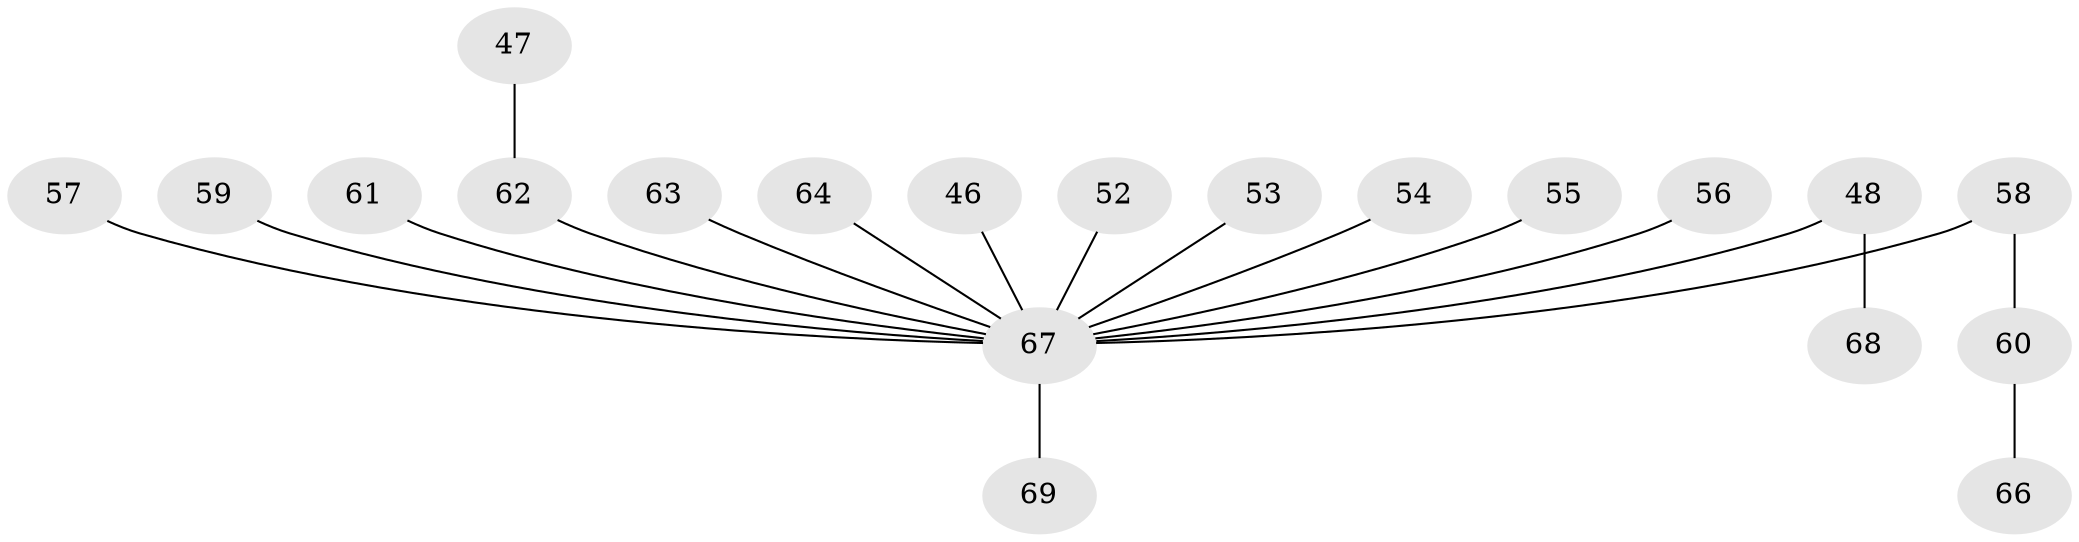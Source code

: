 // original degree distribution, {5: 0.028985507246376812, 7: 0.028985507246376812, 2: 0.34782608695652173, 4: 0.043478260869565216, 1: 0.4492753623188406, 3: 0.10144927536231885}
// Generated by graph-tools (version 1.1) at 2025/56/03/04/25 21:56:04]
// undirected, 20 vertices, 19 edges
graph export_dot {
graph [start="1"]
  node [color=gray90,style=filled];
  46;
  47;
  48;
  52;
  53;
  54;
  55;
  56;
  57;
  58;
  59;
  60;
  61;
  62 [super="+33"];
  63;
  64;
  66;
  67 [super="+26+65+8+3+9+15+27+14+10+16+17+18+12+50+51+19+22+24+25+31+34+35+36+37+38+49+39+40+43+45"];
  68;
  69;
  46 -- 67;
  47 -- 62;
  48 -- 68;
  48 -- 67;
  52 -- 67;
  53 -- 67;
  54 -- 67;
  55 -- 67;
  56 -- 67;
  57 -- 67;
  58 -- 60;
  58 -- 67;
  59 -- 67;
  60 -- 66;
  61 -- 67;
  62 -- 67;
  63 -- 67;
  64 -- 67;
  67 -- 69;
}
